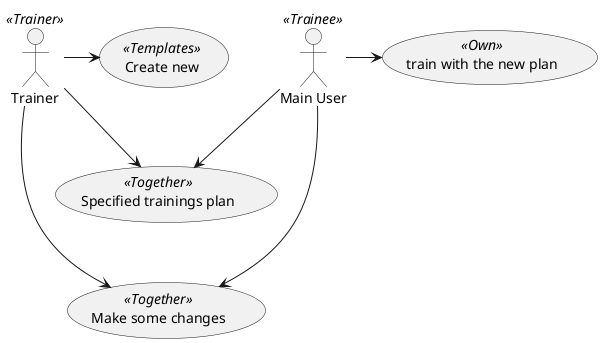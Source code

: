 Plantuml Use Case

@startuml
Trainer << Trainer >>
:Main User: as Trainee << Trainee >>
(Create new) << Templates >>
(Specified trainings plan) as (Use) << Together >>
(train with the new plan) as (Train) << Own >>
(Make some changes) as (Changes) << Together >>

Trainer ->  (Create new)
Trainer --> (Use)
Trainer --> (Changes)

Trainee --> (Use)
Trainee -> (Train)
Trainee ---> (Changes)

@enduml

